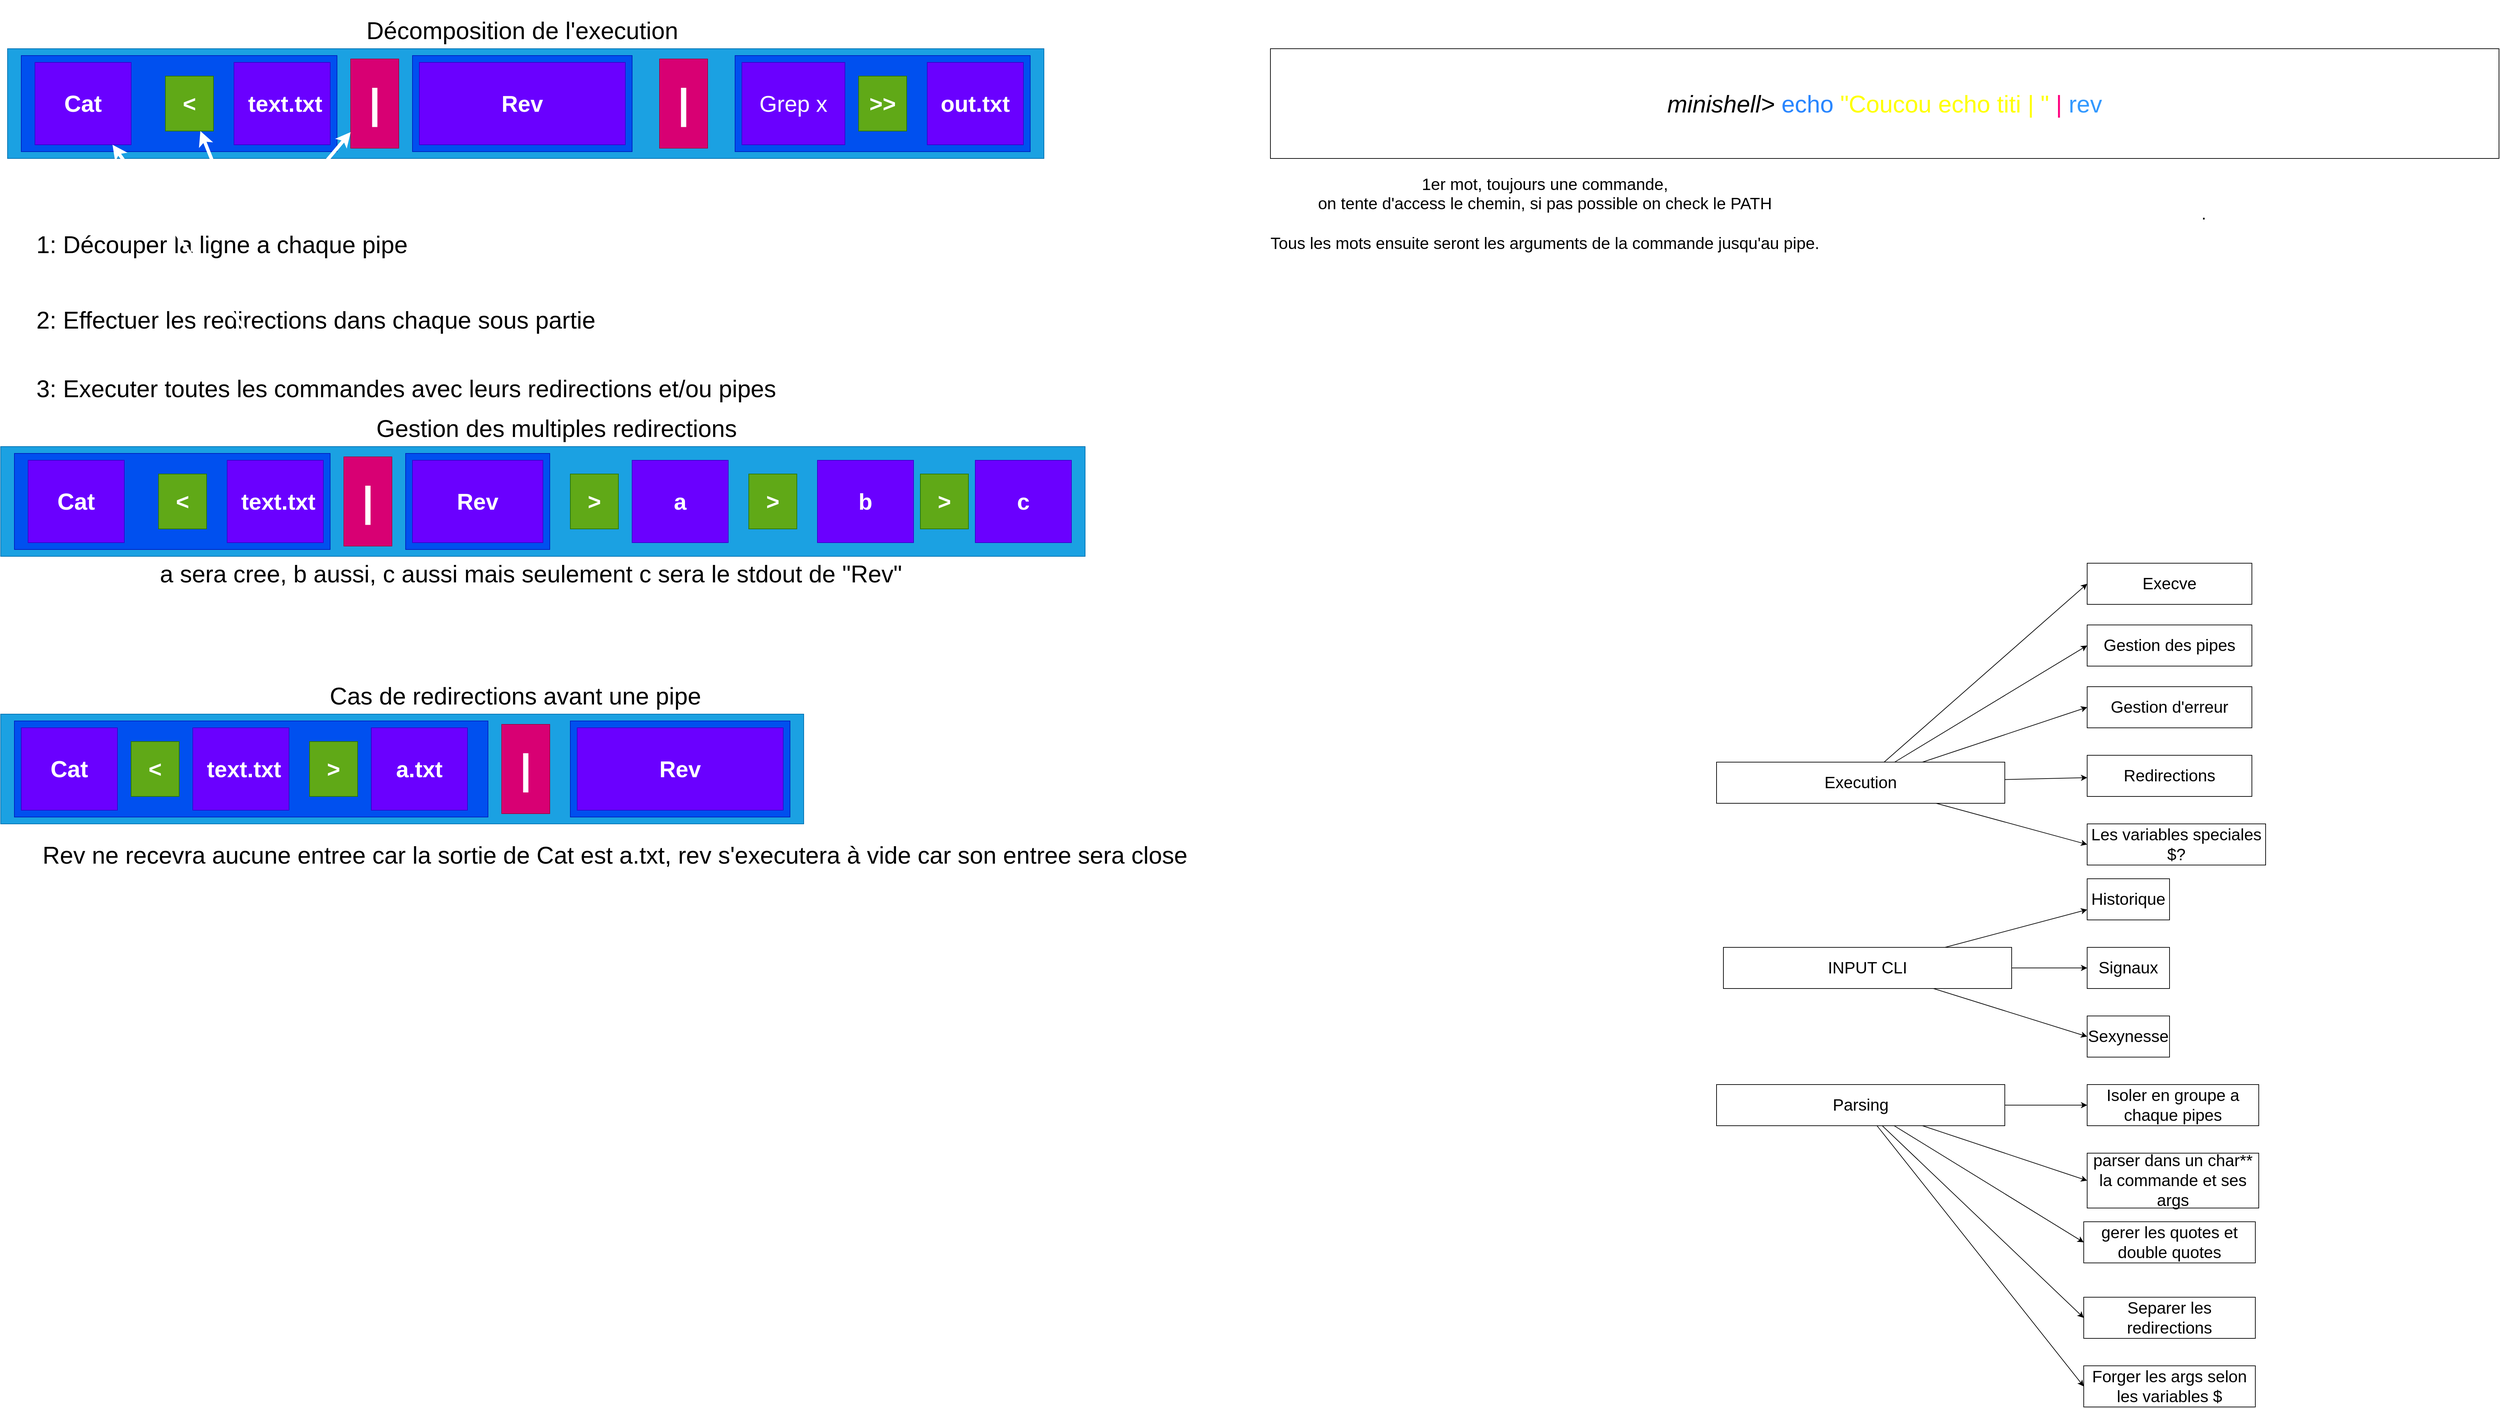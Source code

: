 <mxfile>
    <diagram id="YSpJGRRMtqMl2f0E4aVC" name="Page-1">
        <mxGraphModel dx="1799" dy="737" grid="1" gridSize="10" guides="1" tooltips="1" connect="1" arrows="1" fold="1" page="1" pageScale="1" pageWidth="850" pageHeight="1100" math="0" shadow="0">
            <root>
                <mxCell id="0"/>
                <mxCell id="1" parent="0"/>
                <mxCell id="2" value="" style="whiteSpace=wrap;html=1;fillColor=#1ba1e2;fontColor=#ffffff;strokeColor=#006EAF;" parent="1" vertex="1">
                    <mxGeometry x="-790" y="130" width="1510" height="160" as="geometry"/>
                </mxCell>
                <mxCell id="4" value="" style="whiteSpace=wrap;html=1;fillColor=#0050ef;fontColor=#ffffff;strokeColor=#001DBC;" parent="1" vertex="1">
                    <mxGeometry x="-200" y="140" width="320" height="140" as="geometry"/>
                </mxCell>
                <mxCell id="5" value="" style="whiteSpace=wrap;html=1;fillColor=#0050ef;fontColor=#ffffff;strokeColor=#001DBC;" parent="1" vertex="1">
                    <mxGeometry x="270" y="140" width="430" height="140" as="geometry"/>
                </mxCell>
                <mxCell id="8" value="&lt;font size=&quot;1&quot; style=&quot;&quot;&gt;&lt;b style=&quot;font-size: 33px;&quot;&gt;Rev&lt;/b&gt;&lt;/font&gt;" style="whiteSpace=wrap;html=1;fillColor=#6a00ff;fontColor=#ffffff;strokeColor=#3700CC;" parent="1" vertex="1">
                    <mxGeometry x="-190" y="150" width="300" height="120" as="geometry"/>
                </mxCell>
                <mxCell id="9" value="&lt;b&gt;&lt;font style=&quot;font-size: 33px;&quot;&gt;out.txt&lt;/font&gt;&lt;/b&gt;" style="whiteSpace=wrap;html=1;fillColor=#6a00ff;fontColor=#ffffff;strokeColor=#3700CC;" parent="1" vertex="1">
                    <mxGeometry x="550" y="150" width="140" height="120" as="geometry"/>
                </mxCell>
                <mxCell id="10" value="&lt;font style=&quot;font-size: 33px;&quot;&gt;Grep x&lt;/font&gt;" style="whiteSpace=wrap;html=1;fillColor=#6a00ff;fontColor=#ffffff;strokeColor=#3700CC;" parent="1" vertex="1">
                    <mxGeometry x="280" y="150" width="150" height="120" as="geometry"/>
                </mxCell>
                <mxCell id="12" value="" style="group" parent="1" vertex="1" connectable="0">
                    <mxGeometry x="-510" y="140" width="320" height="140" as="geometry"/>
                </mxCell>
                <mxCell id="3" value="" style="whiteSpace=wrap;html=1;fillColor=#0050ef;fontColor=#ffffff;strokeColor=#001DBC;" parent="12" vertex="1">
                    <mxGeometry x="-260" width="460" height="140" as="geometry"/>
                </mxCell>
                <mxCell id="7" value="&lt;b&gt;&lt;font style=&quot;font-size: 33px;&quot;&gt;&amp;nbsp;text.txt&lt;/font&gt;&lt;/b&gt;" style="whiteSpace=wrap;html=1;fillColor=#6a00ff;fontColor=#ffffff;strokeColor=#3700CC;" parent="12" vertex="1">
                    <mxGeometry x="50" y="10" width="140" height="120" as="geometry"/>
                </mxCell>
                <mxCell id="17" value="&lt;b&gt;&lt;font style=&quot;font-size: 33px;&quot;&gt;&amp;lt;&lt;/font&gt;&lt;/b&gt;" style="whiteSpace=wrap;html=1;fillColor=#60a917;fontColor=#ffffff;strokeColor=#2D7600;" parent="12" vertex="1">
                    <mxGeometry x="-50" y="30" width="70" height="80" as="geometry"/>
                </mxCell>
                <mxCell id="14" value="&lt;b&gt;&lt;font style=&quot;font-size: 60px;&quot;&gt;|&lt;/font&gt;&lt;/b&gt;" style="whiteSpace=wrap;html=1;fillColor=#d80073;fontColor=#ffffff;strokeColor=#A50040;" parent="1" vertex="1">
                    <mxGeometry x="-290" y="145" width="70" height="130" as="geometry"/>
                </mxCell>
                <mxCell id="15" value="&lt;b&gt;&lt;font style=&quot;font-size: 60px;&quot;&gt;|&lt;/font&gt;&lt;/b&gt;" style="whiteSpace=wrap;html=1;fillColor=#d80073;fontColor=#ffffff;strokeColor=#A50040;" parent="1" vertex="1">
                    <mxGeometry x="160" y="145" width="70" height="130" as="geometry"/>
                </mxCell>
                <mxCell id="16" value="&lt;b&gt;&lt;font style=&quot;font-size: 33px;&quot;&gt;&amp;gt;&amp;gt;&lt;/font&gt;&lt;/b&gt;" style="whiteSpace=wrap;html=1;fillColor=#60a917;fontColor=#ffffff;strokeColor=#2D7600;" parent="1" vertex="1">
                    <mxGeometry x="450" y="170" width="70" height="80" as="geometry"/>
                </mxCell>
                <mxCell id="6" value="&lt;b&gt;&lt;font style=&quot;font-size: 34px;&quot;&gt;Cat&lt;/font&gt;&lt;/b&gt;" style="whiteSpace=wrap;html=1;fillColor=#6a00ff;fontColor=#ffffff;strokeColor=#3700CC;" parent="1" vertex="1">
                    <mxGeometry x="-750" y="150" width="140" height="120" as="geometry"/>
                </mxCell>
                <mxCell id="18" value="&lt;font style=&quot;font-size: 35px;&quot;&gt;Décomposition de l'execution&lt;/font&gt;" style="text;strokeColor=none;align=center;fillColor=none;html=1;verticalAlign=middle;whiteSpace=wrap;rounded=0;fontSize=60;" parent="1" vertex="1">
                    <mxGeometry x="-790" y="80" width="1500" height="30" as="geometry"/>
                </mxCell>
                <mxCell id="20" style="edgeStyle=none;html=1;fontSize=35;fillColor=#f5f5f5;strokeColor=#FFFFFF;strokeWidth=5;exitX=0.381;exitY=-0.152;exitDx=0;exitDy=0;exitPerimeter=0;" parent="1" source="19" target="17" edge="1">
                    <mxGeometry relative="1" as="geometry"/>
                </mxCell>
                <mxCell id="19" value="2: Effectuer les redirections dans chaque sous partie" style="text;strokeColor=none;align=left;fillColor=none;html=1;verticalAlign=middle;whiteSpace=wrap;rounded=0;fontSize=35;" parent="1" vertex="1">
                    <mxGeometry x="-750" y="510" width="900" height="30" as="geometry"/>
                </mxCell>
                <mxCell id="23" style="edgeStyle=none;html=1;strokeColor=#FFFFFF;strokeWidth=5;fontSize=35;exitX=0.5;exitY=0;exitDx=0;exitDy=0;" parent="1" source="22" target="14" edge="1">
                    <mxGeometry relative="1" as="geometry"/>
                </mxCell>
                <mxCell id="22" value="1: Découper la ligne a chaque pipe" style="text;strokeColor=none;align=left;fillColor=none;html=1;verticalAlign=middle;whiteSpace=wrap;rounded=0;fontSize=35;" parent="1" vertex="1">
                    <mxGeometry x="-750" y="400" width="670" height="30" as="geometry"/>
                </mxCell>
                <mxCell id="25" style="edgeStyle=none;html=1;strokeColor=#FFFFFF;strokeWidth=5;fontSize=35;exitX=0.306;exitY=-0.343;exitDx=0;exitDy=0;exitPerimeter=0;" parent="1" source="24" target="6" edge="1">
                    <mxGeometry relative="1" as="geometry"/>
                </mxCell>
                <mxCell id="24" value="3: Executer toutes les commandes avec leurs redirections et/ou pipes" style="text;strokeColor=none;align=left;fillColor=none;html=1;verticalAlign=middle;whiteSpace=wrap;rounded=0;fontSize=35;" parent="1" vertex="1">
                    <mxGeometry x="-750" y="610" width="1140" height="30" as="geometry"/>
                </mxCell>
                <mxCell id="26" value="" style="whiteSpace=wrap;html=1;fillColor=#1ba1e2;fontColor=#ffffff;strokeColor=#006EAF;" parent="1" vertex="1">
                    <mxGeometry x="-800" y="710" width="1580" height="160" as="geometry"/>
                </mxCell>
                <mxCell id="27" value="" style="whiteSpace=wrap;html=1;fillColor=#0050ef;fontColor=#ffffff;strokeColor=#001DBC;" parent="1" vertex="1">
                    <mxGeometry x="-210" y="720" width="210" height="140" as="geometry"/>
                </mxCell>
                <mxCell id="29" value="&lt;font size=&quot;1&quot; style=&quot;&quot;&gt;&lt;b style=&quot;font-size: 33px;&quot;&gt;Rev&lt;/b&gt;&lt;/font&gt;" style="whiteSpace=wrap;html=1;fillColor=#6a00ff;fontColor=#ffffff;strokeColor=#3700CC;" parent="1" vertex="1">
                    <mxGeometry x="-200" y="730" width="190" height="120" as="geometry"/>
                </mxCell>
                <mxCell id="30" value="&lt;b&gt;&lt;font style=&quot;font-size: 33px;&quot;&gt;b&lt;/font&gt;&lt;/b&gt;" style="whiteSpace=wrap;html=1;fillColor=#6a00ff;fontColor=#ffffff;strokeColor=#3700CC;" parent="1" vertex="1">
                    <mxGeometry x="390" y="730" width="140" height="120" as="geometry"/>
                </mxCell>
                <mxCell id="32" value="" style="group" parent="1" vertex="1" connectable="0">
                    <mxGeometry x="-520" y="720" width="320" height="140" as="geometry"/>
                </mxCell>
                <mxCell id="33" value="" style="whiteSpace=wrap;html=1;fillColor=#0050ef;fontColor=#ffffff;strokeColor=#001DBC;" parent="32" vertex="1">
                    <mxGeometry x="-260" width="460" height="140" as="geometry"/>
                </mxCell>
                <mxCell id="34" value="&lt;b&gt;&lt;font style=&quot;font-size: 33px;&quot;&gt;&amp;nbsp;text.txt&lt;/font&gt;&lt;/b&gt;" style="whiteSpace=wrap;html=1;fillColor=#6a00ff;fontColor=#ffffff;strokeColor=#3700CC;" parent="32" vertex="1">
                    <mxGeometry x="50" y="10" width="140" height="120" as="geometry"/>
                </mxCell>
                <mxCell id="35" value="&lt;b&gt;&lt;font style=&quot;font-size: 33px;&quot;&gt;&amp;lt;&lt;/font&gt;&lt;/b&gt;" style="whiteSpace=wrap;html=1;fillColor=#60a917;fontColor=#ffffff;strokeColor=#2D7600;" parent="32" vertex="1">
                    <mxGeometry x="-50" y="30" width="70" height="80" as="geometry"/>
                </mxCell>
                <mxCell id="36" value="&lt;b&gt;&lt;font style=&quot;font-size: 60px;&quot;&gt;|&lt;/font&gt;&lt;/b&gt;" style="whiteSpace=wrap;html=1;fillColor=#d80073;fontColor=#ffffff;strokeColor=#A50040;" parent="1" vertex="1">
                    <mxGeometry x="-300" y="725" width="70" height="130" as="geometry"/>
                </mxCell>
                <mxCell id="38" value="&lt;b&gt;&lt;font style=&quot;font-size: 33px;&quot;&gt;&amp;gt;&lt;/font&gt;&lt;/b&gt;" style="whiteSpace=wrap;html=1;fillColor=#60a917;fontColor=#ffffff;strokeColor=#2D7600;" parent="1" vertex="1">
                    <mxGeometry x="30" y="750" width="70" height="80" as="geometry"/>
                </mxCell>
                <mxCell id="39" value="&lt;b&gt;&lt;font style=&quot;font-size: 34px;&quot;&gt;Cat&lt;/font&gt;&lt;/b&gt;" style="whiteSpace=wrap;html=1;fillColor=#6a00ff;fontColor=#ffffff;strokeColor=#3700CC;" parent="1" vertex="1">
                    <mxGeometry x="-760" y="730" width="140" height="120" as="geometry"/>
                </mxCell>
                <mxCell id="40" value="&lt;b&gt;&lt;font style=&quot;font-size: 33px;&quot;&gt;a&lt;/font&gt;&lt;/b&gt;" style="whiteSpace=wrap;html=1;fillColor=#6a00ff;fontColor=#ffffff;strokeColor=#3700CC;" parent="1" vertex="1">
                    <mxGeometry x="120" y="730" width="140" height="120" as="geometry"/>
                </mxCell>
                <mxCell id="41" value="&lt;b&gt;&lt;font style=&quot;font-size: 33px;&quot;&gt;&amp;gt;&lt;/font&gt;&lt;/b&gt;" style="whiteSpace=wrap;html=1;fillColor=#60a917;fontColor=#ffffff;strokeColor=#2D7600;" parent="1" vertex="1">
                    <mxGeometry x="290" y="750" width="70" height="80" as="geometry"/>
                </mxCell>
                <mxCell id="42" value="&lt;b&gt;&lt;font style=&quot;font-size: 33px;&quot;&gt;&amp;gt;&lt;/font&gt;&lt;/b&gt;" style="whiteSpace=wrap;html=1;fillColor=#60a917;fontColor=#ffffff;strokeColor=#2D7600;" parent="1" vertex="1">
                    <mxGeometry x="540" y="750" width="70" height="80" as="geometry"/>
                </mxCell>
                <mxCell id="43" value="&lt;b&gt;&lt;font style=&quot;font-size: 33px;&quot;&gt;c&lt;/font&gt;&lt;/b&gt;" style="whiteSpace=wrap;html=1;fillColor=#6a00ff;fontColor=#ffffff;strokeColor=#3700CC;" parent="1" vertex="1">
                    <mxGeometry x="620" y="730" width="140" height="120" as="geometry"/>
                </mxCell>
                <mxCell id="44" value="&lt;font style=&quot;font-size: 35px;&quot;&gt;Gestion des multiples redirections&lt;/font&gt;" style="text;strokeColor=none;align=center;fillColor=none;html=1;verticalAlign=middle;whiteSpace=wrap;rounded=0;fontSize=60;" parent="1" vertex="1">
                    <mxGeometry x="-740" y="660" width="1500" height="30" as="geometry"/>
                </mxCell>
                <mxCell id="45" value="a sera cree, b aussi, c aussi mais seulement c sera le stdout de &quot;Rev&quot;" style="text;strokeColor=none;align=left;fillColor=none;html=1;verticalAlign=middle;whiteSpace=wrap;rounded=0;fontSize=35;" parent="1" vertex="1">
                    <mxGeometry x="-570" y="880" width="1140" height="30" as="geometry"/>
                </mxCell>
                <mxCell id="46" value="" style="whiteSpace=wrap;html=1;fillColor=#1ba1e2;fontColor=#ffffff;strokeColor=#006EAF;" parent="1" vertex="1">
                    <mxGeometry x="-800" y="1100" width="1170" height="160" as="geometry"/>
                </mxCell>
                <mxCell id="47" value="" style="whiteSpace=wrap;html=1;fillColor=#0050ef;fontColor=#ffffff;strokeColor=#001DBC;" parent="1" vertex="1">
                    <mxGeometry x="30" y="1110" width="320" height="140" as="geometry"/>
                </mxCell>
                <mxCell id="49" value="&lt;font size=&quot;1&quot; style=&quot;&quot;&gt;&lt;b style=&quot;font-size: 33px;&quot;&gt;Rev&lt;/b&gt;&lt;/font&gt;" style="whiteSpace=wrap;html=1;fillColor=#6a00ff;fontColor=#ffffff;strokeColor=#3700CC;" parent="1" vertex="1">
                    <mxGeometry x="40" y="1120" width="300" height="120" as="geometry"/>
                </mxCell>
                <mxCell id="56" value="&lt;b&gt;&lt;font style=&quot;font-size: 60px;&quot;&gt;|&lt;/font&gt;&lt;/b&gt;" style="whiteSpace=wrap;html=1;fillColor=#d80073;fontColor=#ffffff;strokeColor=#A50040;" parent="1" vertex="1">
                    <mxGeometry x="-70" y="1115" width="70" height="130" as="geometry"/>
                </mxCell>
                <mxCell id="60" value="&lt;font style=&quot;font-size: 35px;&quot;&gt;Cas de redirections avant une pipe&lt;/font&gt;" style="text;strokeColor=none;align=center;fillColor=none;html=1;verticalAlign=middle;whiteSpace=wrap;rounded=0;fontSize=60;" parent="1" vertex="1">
                    <mxGeometry x="-800" y="1050" width="1500" height="30" as="geometry"/>
                </mxCell>
                <mxCell id="53" value="" style="whiteSpace=wrap;html=1;fillColor=#0050ef;fontColor=#ffffff;strokeColor=#001DBC;" parent="1" vertex="1">
                    <mxGeometry x="-780" y="1110" width="690" height="140" as="geometry"/>
                </mxCell>
                <mxCell id="54" value="&lt;b&gt;&lt;font style=&quot;font-size: 33px;&quot;&gt;&amp;nbsp;text.txt&lt;/font&gt;&lt;/b&gt;" style="whiteSpace=wrap;html=1;fillColor=#6a00ff;fontColor=#ffffff;strokeColor=#3700CC;" parent="1" vertex="1">
                    <mxGeometry x="-520" y="1120" width="140" height="120" as="geometry"/>
                </mxCell>
                <mxCell id="55" value="&lt;b&gt;&lt;font style=&quot;font-size: 33px;&quot;&gt;&amp;lt;&lt;/font&gt;&lt;/b&gt;" style="whiteSpace=wrap;html=1;fillColor=#60a917;fontColor=#ffffff;strokeColor=#2D7600;" parent="1" vertex="1">
                    <mxGeometry x="-610" y="1140" width="70" height="80" as="geometry"/>
                </mxCell>
                <mxCell id="59" value="&lt;b&gt;&lt;font style=&quot;font-size: 34px;&quot;&gt;Cat&lt;/font&gt;&lt;/b&gt;" style="whiteSpace=wrap;html=1;fillColor=#6a00ff;fontColor=#ffffff;strokeColor=#3700CC;" parent="1" vertex="1">
                    <mxGeometry x="-770" y="1120" width="140" height="120" as="geometry"/>
                </mxCell>
                <mxCell id="61" value="&lt;b&gt;&lt;font style=&quot;font-size: 33px;&quot;&gt;&amp;gt;&lt;/font&gt;&lt;/b&gt;" style="whiteSpace=wrap;html=1;fillColor=#60a917;fontColor=#ffffff;strokeColor=#2D7600;" parent="1" vertex="1">
                    <mxGeometry x="-350" y="1140" width="70" height="80" as="geometry"/>
                </mxCell>
                <mxCell id="62" value="&lt;b&gt;&lt;font style=&quot;font-size: 33px;&quot;&gt;a.txt&lt;/font&gt;&lt;/b&gt;" style="whiteSpace=wrap;html=1;fillColor=#6a00ff;fontColor=#ffffff;strokeColor=#3700CC;" parent="1" vertex="1">
                    <mxGeometry x="-260" y="1120" width="140" height="120" as="geometry"/>
                </mxCell>
                <mxCell id="63" value="Rev ne recevra aucune entree car la sortie de Cat est a.txt, rev s'executera à vide car son entree sera close" style="text;strokeColor=none;align=center;fillColor=none;html=1;verticalAlign=middle;whiteSpace=wrap;rounded=0;fontSize=35;" parent="1" vertex="1">
                    <mxGeometry x="-780" y="1290" width="1750" height="30" as="geometry"/>
                </mxCell>
                <mxCell id="64" value="&lt;i&gt;minishell&amp;gt;&lt;/i&gt; &lt;font color=&quot;#2986ff&quot;&gt;echo&lt;/font&gt; &lt;font color=&quot;#ffff00&quot;&gt;&quot;Coucou echo titi | &quot;&lt;/font&gt; &lt;font color=&quot;#ff0080&quot;&gt;|&lt;/font&gt; &lt;font color=&quot;#3399ff&quot;&gt;rev&lt;/font&gt;" style="whiteSpace=wrap;html=1;fontSize=35;" parent="1" vertex="1">
                    <mxGeometry x="1050" y="130" width="1790" height="160" as="geometry"/>
                </mxCell>
                <mxCell id="66" value="&lt;font style=&quot;font-size: 24px;&quot;&gt;1er mot, toujours une commande,&lt;br&gt;on tente d'access le chemin, si pas possible on check le PATH&lt;br&gt;&lt;br&gt;Tous les mots ensuite seront les arguments de la commande jusqu'au pipe.&lt;br&gt;&lt;br&gt;&lt;/font&gt;" style="text;strokeColor=none;align=center;fillColor=none;html=1;verticalAlign=middle;whiteSpace=wrap;rounded=0;" parent="1" vertex="1">
                    <mxGeometry x="1020" y="290" width="860" height="190" as="geometry"/>
                </mxCell>
                <mxCell id="68" value="&lt;font style=&quot;font-size: 24px;&quot;&gt;.&lt;br&gt;&lt;br&gt;&lt;/font&gt;" style="text;strokeColor=none;align=center;fillColor=none;html=1;verticalAlign=middle;whiteSpace=wrap;rounded=0;" parent="1" vertex="1">
                    <mxGeometry x="1980" y="290" width="860" height="190" as="geometry"/>
                </mxCell>
                <mxCell id="73" style="edgeStyle=none;html=1;entryX=0;entryY=0.5;entryDx=0;entryDy=0;fontSize=24;" parent="1" source="69" target="71" edge="1">
                    <mxGeometry relative="1" as="geometry"/>
                </mxCell>
                <mxCell id="74" style="edgeStyle=none;html=1;entryX=0;entryY=0.75;entryDx=0;entryDy=0;fontSize=24;" parent="1" source="69" target="70" edge="1">
                    <mxGeometry relative="1" as="geometry"/>
                </mxCell>
                <mxCell id="75" style="edgeStyle=none;html=1;entryX=0;entryY=0.5;entryDx=0;entryDy=0;fontSize=24;" parent="1" source="76" target="72" edge="1">
                    <mxGeometry relative="1" as="geometry"/>
                </mxCell>
                <mxCell id="82" style="edgeStyle=none;html=1;entryX=0;entryY=0.5;entryDx=0;entryDy=0;fontSize=24;" parent="1" source="69" target="81" edge="1">
                    <mxGeometry relative="1" as="geometry"/>
                </mxCell>
                <mxCell id="69" value="INPUT CLI" style="whiteSpace=wrap;html=1;fontSize=24;" parent="1" vertex="1">
                    <mxGeometry x="1710" y="1440" width="420" height="60" as="geometry"/>
                </mxCell>
                <mxCell id="70" value="Historique" style="whiteSpace=wrap;html=1;fontSize=24;" parent="1" vertex="1">
                    <mxGeometry x="2240" y="1340" width="120" height="60" as="geometry"/>
                </mxCell>
                <mxCell id="71" value="Signaux" style="whiteSpace=wrap;html=1;fontSize=24;" parent="1" vertex="1">
                    <mxGeometry x="2240" y="1440" width="120" height="60" as="geometry"/>
                </mxCell>
                <mxCell id="72" value="Les variables speciales&lt;br&gt;$?" style="whiteSpace=wrap;html=1;fontSize=24;" parent="1" vertex="1">
                    <mxGeometry x="2240" y="1260" width="260" height="60" as="geometry"/>
                </mxCell>
                <mxCell id="80" style="edgeStyle=none;html=1;fontSize=24;" parent="1" source="76" target="79" edge="1">
                    <mxGeometry relative="1" as="geometry"/>
                </mxCell>
                <mxCell id="84" style="edgeStyle=none;html=1;entryX=0;entryY=0.5;entryDx=0;entryDy=0;fontSize=24;" parent="1" source="76" target="83" edge="1">
                    <mxGeometry relative="1" as="geometry"/>
                </mxCell>
                <mxCell id="86" style="edgeStyle=none;html=1;entryX=0;entryY=0.5;entryDx=0;entryDy=0;fontSize=24;" parent="1" source="76" target="85" edge="1">
                    <mxGeometry relative="1" as="geometry"/>
                </mxCell>
                <mxCell id="88" style="edgeStyle=none;html=1;entryX=0;entryY=0.5;entryDx=0;entryDy=0;fontSize=24;" parent="1" source="76" target="87" edge="1">
                    <mxGeometry relative="1" as="geometry"/>
                </mxCell>
                <mxCell id="76" value="Execution" style="whiteSpace=wrap;html=1;fontSize=24;" parent="1" vertex="1">
                    <mxGeometry x="1700" y="1170" width="420" height="60" as="geometry"/>
                </mxCell>
                <mxCell id="79" value="Redirections" style="whiteSpace=wrap;html=1;fontSize=24;" parent="1" vertex="1">
                    <mxGeometry x="2240" y="1160" width="240" height="60" as="geometry"/>
                </mxCell>
                <mxCell id="81" value="Sexynesse" style="whiteSpace=wrap;html=1;fontSize=24;" parent="1" vertex="1">
                    <mxGeometry x="2240" y="1540" width="120" height="60" as="geometry"/>
                </mxCell>
                <mxCell id="83" value="Gestion d'erreur" style="whiteSpace=wrap;html=1;fontSize=24;" parent="1" vertex="1">
                    <mxGeometry x="2240" y="1060" width="240" height="60" as="geometry"/>
                </mxCell>
                <mxCell id="85" value="Gestion des pipes" style="whiteSpace=wrap;html=1;fontSize=24;" parent="1" vertex="1">
                    <mxGeometry x="2240" y="970" width="240" height="60" as="geometry"/>
                </mxCell>
                <mxCell id="87" value="Execve" style="whiteSpace=wrap;html=1;fontSize=24;" parent="1" vertex="1">
                    <mxGeometry x="2240" y="880" width="240" height="60" as="geometry"/>
                </mxCell>
                <mxCell id="93" style="edgeStyle=none;html=1;entryX=0;entryY=0.5;entryDx=0;entryDy=0;fontSize=24;" parent="1" source="89" target="90" edge="1">
                    <mxGeometry relative="1" as="geometry"/>
                </mxCell>
                <mxCell id="94" style="edgeStyle=none;html=1;entryX=0;entryY=0.5;entryDx=0;entryDy=0;fontSize=24;" parent="1" source="89" target="91" edge="1">
                    <mxGeometry relative="1" as="geometry"/>
                </mxCell>
                <mxCell id="95" style="edgeStyle=none;html=1;entryX=0;entryY=0.5;entryDx=0;entryDy=0;fontSize=24;" parent="1" source="89" target="92" edge="1">
                    <mxGeometry relative="1" as="geometry"/>
                </mxCell>
                <mxCell id="98" style="edgeStyle=none;html=1;entryX=0;entryY=0.5;entryDx=0;entryDy=0;fontSize=24;" parent="1" source="89" target="96" edge="1">
                    <mxGeometry relative="1" as="geometry"/>
                </mxCell>
                <mxCell id="99" style="edgeStyle=none;html=1;entryX=0;entryY=0.5;entryDx=0;entryDy=0;fontSize=24;" parent="1" source="89" target="97" edge="1">
                    <mxGeometry relative="1" as="geometry"/>
                </mxCell>
                <mxCell id="89" value="Parsing" style="whiteSpace=wrap;html=1;fontSize=24;" parent="1" vertex="1">
                    <mxGeometry x="1700" y="1640" width="420" height="60" as="geometry"/>
                </mxCell>
                <mxCell id="90" value="Isoler en groupe a chaque pipes" style="whiteSpace=wrap;html=1;fontSize=24;" parent="1" vertex="1">
                    <mxGeometry x="2240" y="1640" width="250" height="60" as="geometry"/>
                </mxCell>
                <mxCell id="91" value="parser dans un char** la commande et ses args" style="whiteSpace=wrap;html=1;fontSize=24;" parent="1" vertex="1">
                    <mxGeometry x="2240" y="1740" width="250" height="80" as="geometry"/>
                </mxCell>
                <mxCell id="92" value="gerer les quotes et double quotes" style="whiteSpace=wrap;html=1;fontSize=24;" parent="1" vertex="1">
                    <mxGeometry x="2235" y="1840" width="250" height="60" as="geometry"/>
                </mxCell>
                <mxCell id="96" value="Separer les redirections" style="whiteSpace=wrap;html=1;fontSize=24;" parent="1" vertex="1">
                    <mxGeometry x="2235" y="1950" width="250" height="60" as="geometry"/>
                </mxCell>
                <mxCell id="97" value="Forger les args selon les variables $" style="whiteSpace=wrap;html=1;fontSize=24;" parent="1" vertex="1">
                    <mxGeometry x="2235" y="2050" width="250" height="60" as="geometry"/>
                </mxCell>
            </root>
        </mxGraphModel>
    </diagram>
</mxfile>